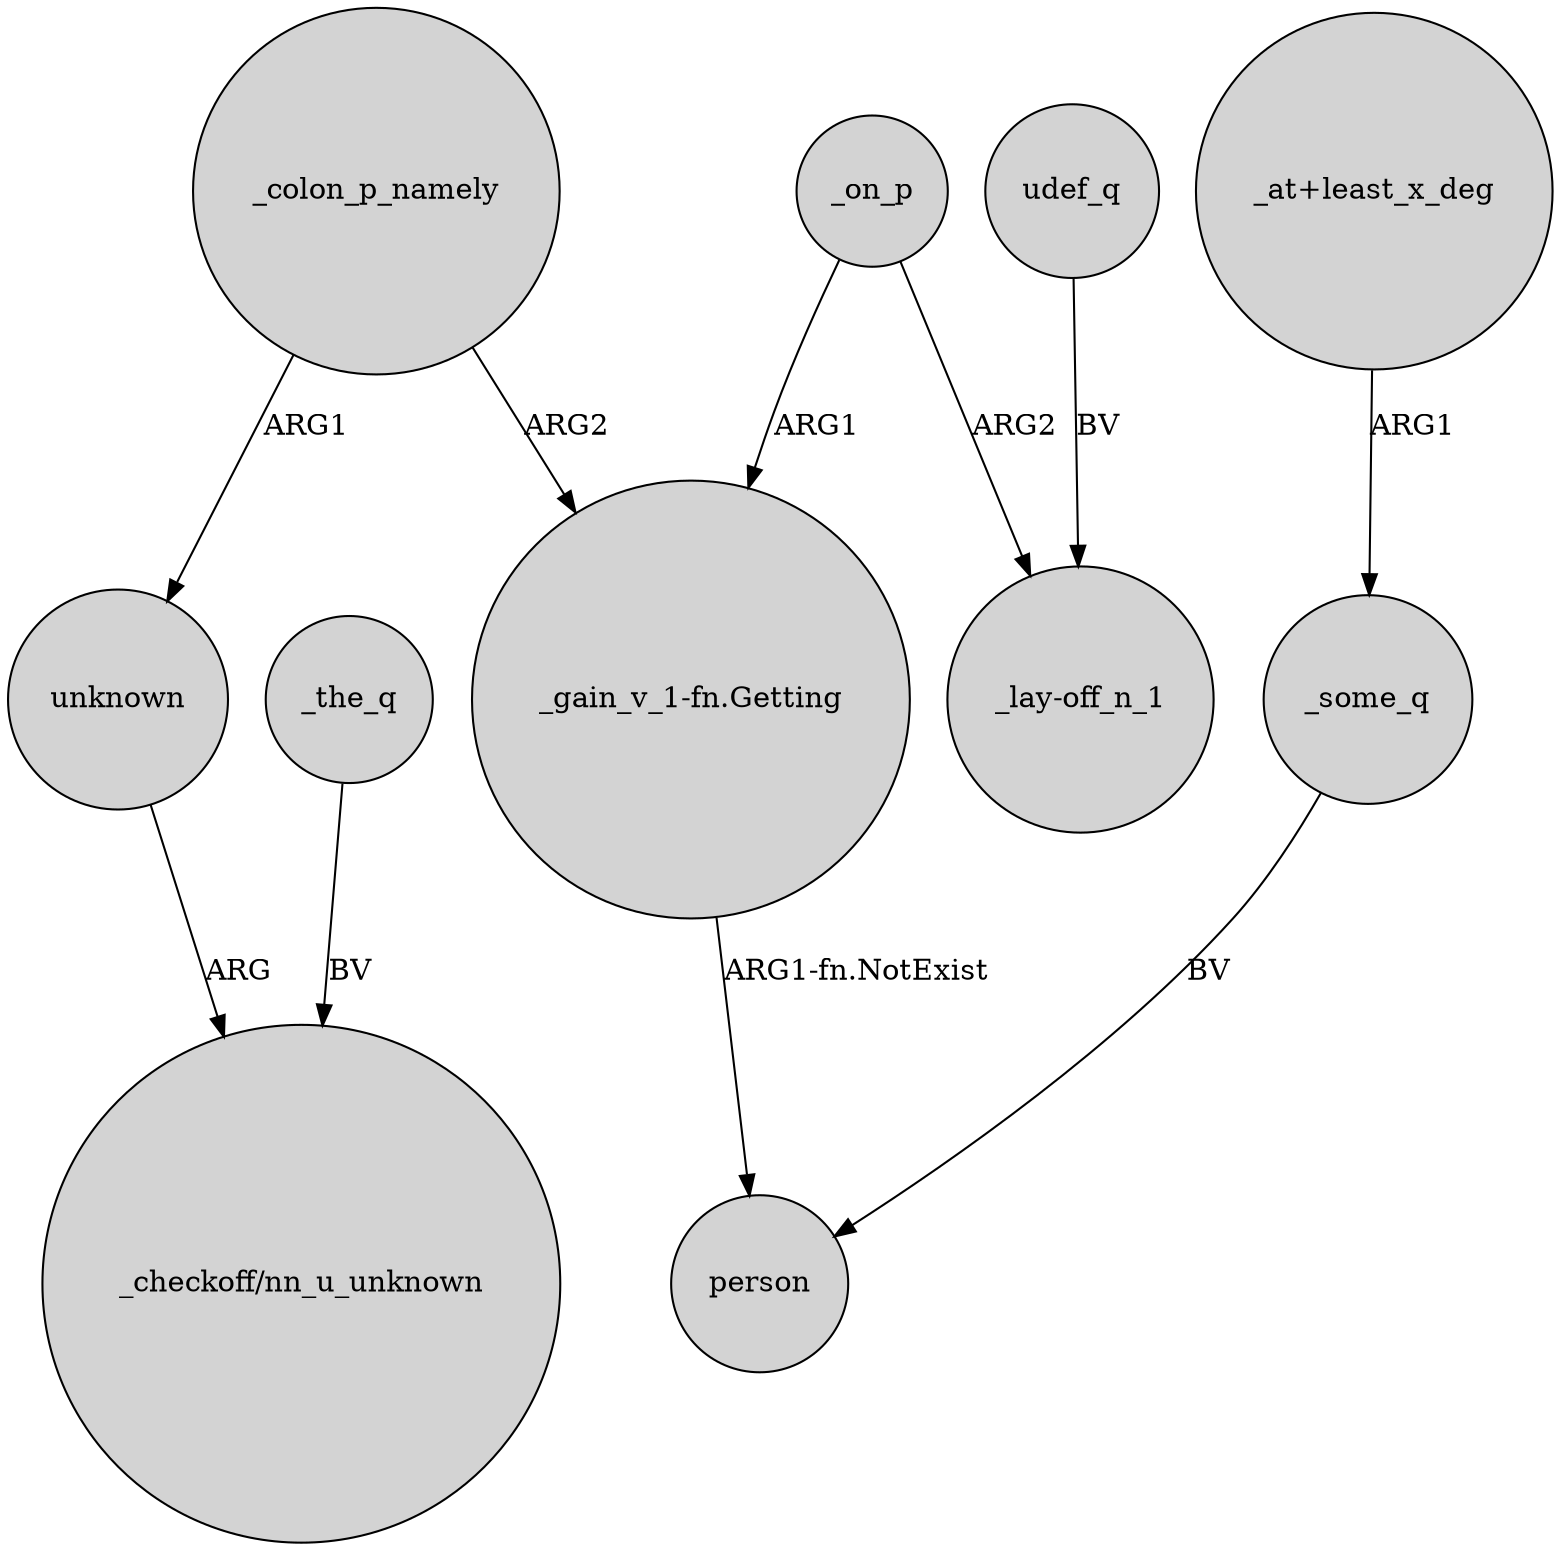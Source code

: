 digraph {
	node [shape=circle style=filled]
	_colon_p_namely -> unknown [label=ARG1]
	_the_q -> "_checkoff/nn_u_unknown" [label=BV]
	_colon_p_namely -> "_gain_v_1-fn.Getting" [label=ARG2]
	"_gain_v_1-fn.Getting" -> person [label="ARG1-fn.NotExist"]
	_some_q -> person [label=BV]
	_on_p -> "_gain_v_1-fn.Getting" [label=ARG1]
	_on_p -> "_lay-off_n_1" [label=ARG2]
	"_at+least_x_deg" -> _some_q [label=ARG1]
	unknown -> "_checkoff/nn_u_unknown" [label=ARG]
	udef_q -> "_lay-off_n_1" [label=BV]
}
